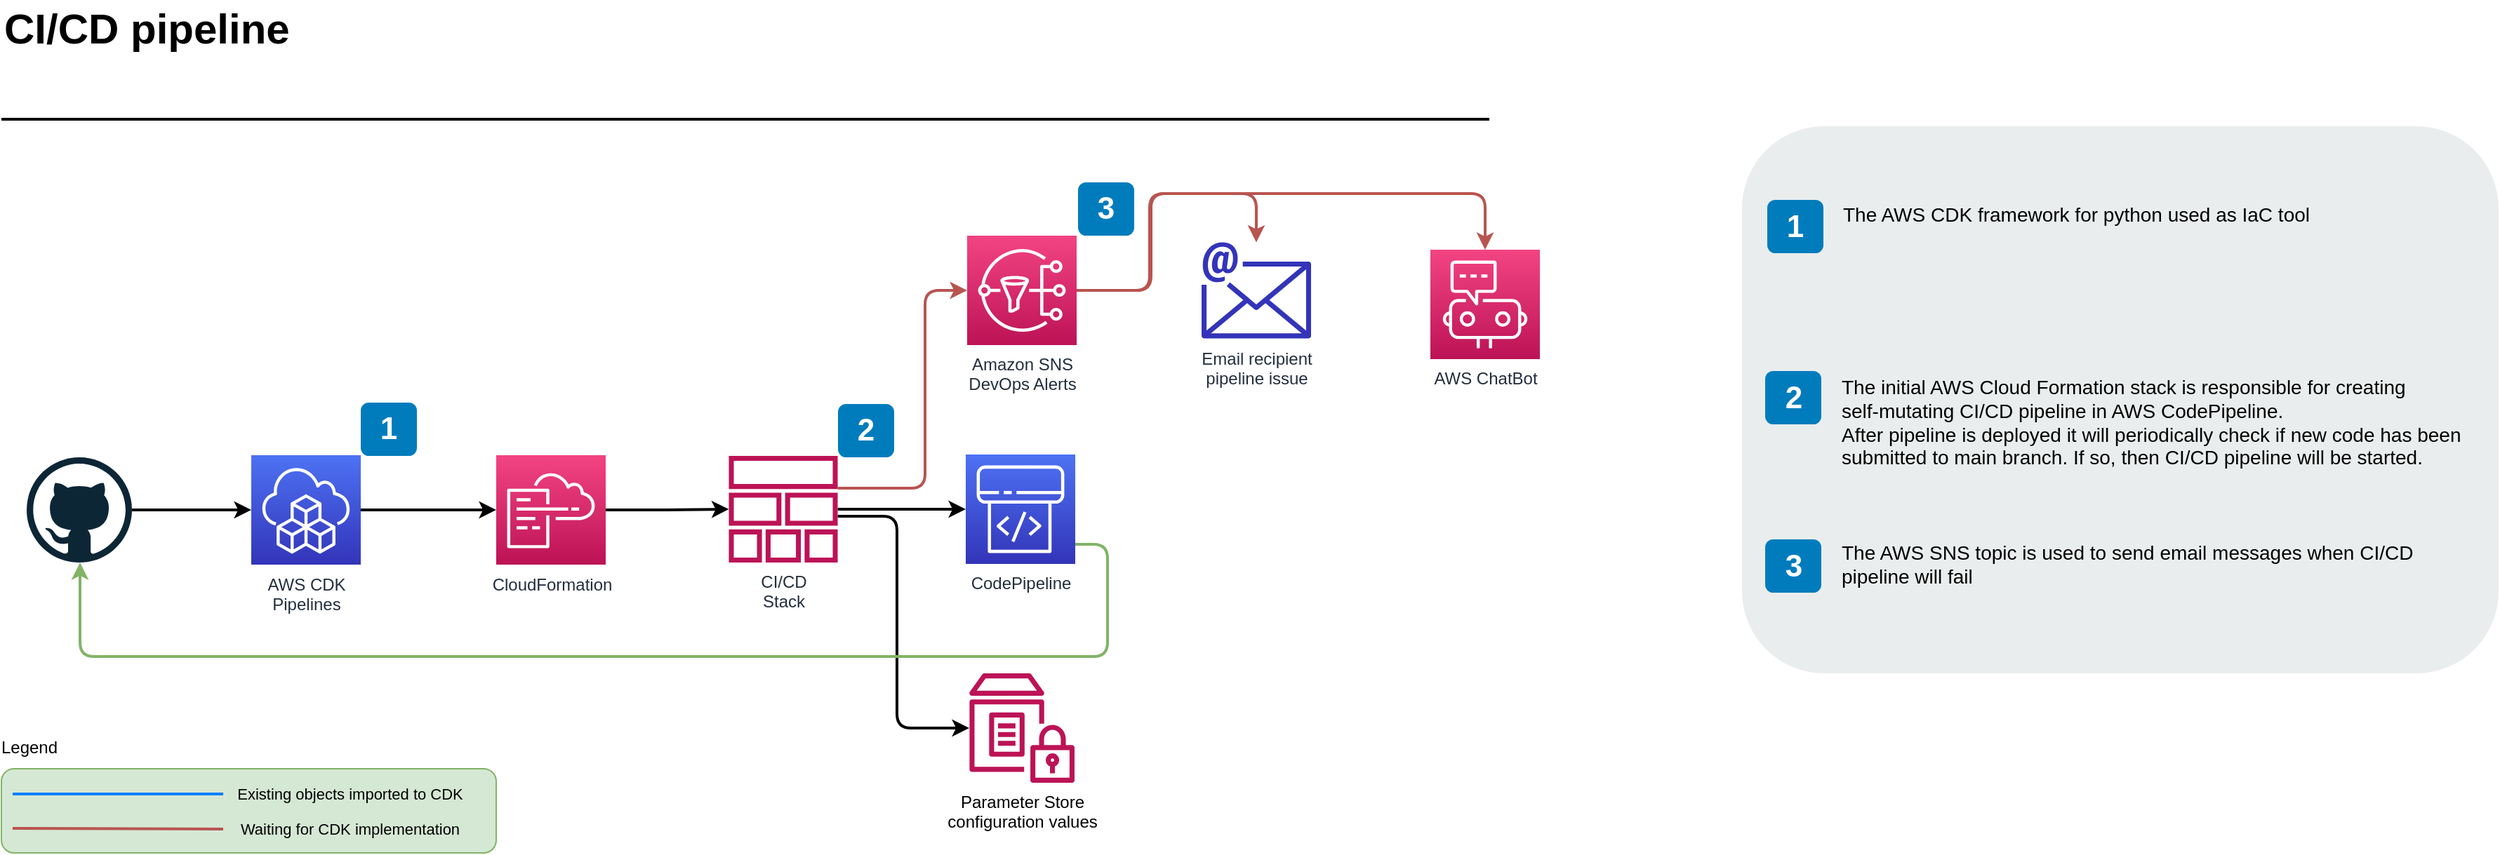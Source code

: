 <mxfile version="21.2.8" type="device" pages="2">
  <diagram id="Ht1M8jgEwFfnCIfOTk4-" name="Pipeline">
    <mxGraphModel dx="1426" dy="878" grid="1" gridSize="10" guides="1" tooltips="1" connect="1" arrows="1" fold="1" page="1" pageScale="1" pageWidth="827" pageHeight="1169" math="0" shadow="0">
      <root>
        <mxCell id="0" />
        <mxCell id="1" parent="0" />
        <mxCell id="-QjtrjUzRDEMRZ5MF8oH-47" value="CI/CD pipeline" style="text;html=1;resizable=0;points=[];autosize=1;align=left;verticalAlign=top;spacingTop=-4;fontSize=30;fontStyle=1;rounded=1;" parent="1" vertex="1">
          <mxGeometry x="30" y="20" width="220" height="40" as="geometry" />
        </mxCell>
        <mxCell id="SCVMTBWpLvtzJIhz15lM-1" value="" style="line;strokeWidth=2;html=1;fontSize=14;rounded=1;" parent="1" vertex="1">
          <mxGeometry x="30" y="100" width="1060" height="10" as="geometry" />
        </mxCell>
        <mxCell id="7OVz4w7n9kzEPWy-4BBC-3" value="" style="whiteSpace=wrap;html=1;fillColor=#EAEDED;fontSize=22;fontColor=#FFFFFF;strokeColor=none;labelBackgroundColor=none;rounded=1;" parent="1" vertex="1">
          <mxGeometry x="1270" y="110" width="539" height="390" as="geometry" />
        </mxCell>
        <mxCell id="7OVz4w7n9kzEPWy-4BBC-4" value="1" style="whiteSpace=wrap;html=1;fillColor=#007CBD;strokeColor=none;fontColor=#FFFFFF;fontStyle=1;fontSize=22;labelBackgroundColor=none;rounded=1;" parent="1" vertex="1">
          <mxGeometry x="1288" y="162.5" width="40" height="38" as="geometry" />
        </mxCell>
        <mxCell id="7OVz4w7n9kzEPWy-4BBC-5" value="2" style="whiteSpace=wrap;html=1;fillColor=#007CBD;strokeColor=none;fontColor=#FFFFFF;fontStyle=1;fontSize=22;labelBackgroundColor=none;rounded=1;" parent="1" vertex="1">
          <mxGeometry x="1286.5" y="284.5" width="40" height="38" as="geometry" />
        </mxCell>
        <mxCell id="7OVz4w7n9kzEPWy-4BBC-6" value="3" style="whiteSpace=wrap;html=1;fillColor=#007CBD;strokeColor=none;fontColor=#FFFFFF;fontStyle=1;fontSize=22;labelBackgroundColor=none;rounded=1;" parent="1" vertex="1">
          <mxGeometry x="1286.5" y="404.5" width="40" height="38" as="geometry" />
        </mxCell>
        <mxCell id="7OVz4w7n9kzEPWy-4BBC-13" value="&lt;span&gt;The AWS CDK framework for python used as IaC tool&lt;/span&gt;" style="text;html=1;align=left;verticalAlign=top;spacingTop=-4;fontSize=14;labelBackgroundColor=none;whiteSpace=wrap;rounded=1;" parent="1" vertex="1">
          <mxGeometry x="1339.5" y="162" width="449" height="118" as="geometry" />
        </mxCell>
        <mxCell id="7OVz4w7n9kzEPWy-4BBC-14" value="&lt;span&gt;The initial AWS Cloud Formation stack is responsible for creating&lt;br&gt;&lt;/span&gt;self-mutating CI/CD pipeline in AWS CodePipeline.&lt;br&gt;After pipeline is deployed it will periodically check if new code has been&lt;br&gt;submitted to main branch. If so, then CI/CD pipeline will be started." style="text;html=1;align=left;verticalAlign=top;spacingTop=-4;fontSize=14;labelBackgroundColor=none;whiteSpace=wrap;rounded=1;" parent="1" vertex="1">
          <mxGeometry x="1338.5" y="285" width="450" height="115" as="geometry" />
        </mxCell>
        <mxCell id="7OVz4w7n9kzEPWy-4BBC-15" value="The AWS SNS topic is used to send email messages when CI/CD&lt;br&gt;pipeline will fail" style="text;html=1;align=left;verticalAlign=top;spacingTop=-4;fontSize=14;labelBackgroundColor=none;whiteSpace=wrap;rounded=1;" parent="1" vertex="1">
          <mxGeometry x="1338.5" y="403" width="450" height="117" as="geometry" />
        </mxCell>
        <mxCell id="1Oz-pY8P28s77KFNQs1R-18" style="edgeStyle=orthogonalEdgeStyle;orthogonalLoop=1;jettySize=auto;html=1;strokeWidth=2;fillColor=#f8cecc;strokeColor=#b85450;" parent="1" source="UEzPUAAOIrF-is8g5C7q-17" target="1Oz-pY8P28s77KFNQs1R-17" edge="1">
          <mxGeometry relative="1" as="geometry">
            <Array as="points">
              <mxPoint x="848" y="227" />
              <mxPoint x="848" y="158" />
              <mxPoint x="924" y="158" />
            </Array>
          </mxGeometry>
        </mxCell>
        <mxCell id="nE3y3Rz7_iemcY76e0ns-4" style="edgeStyle=orthogonalEdgeStyle;rounded=1;orthogonalLoop=1;jettySize=auto;html=1;strokeWidth=2;fillColor=#f8cecc;strokeColor=#b85450;" parent="1" source="UEzPUAAOIrF-is8g5C7q-17" target="nE3y3Rz7_iemcY76e0ns-3" edge="1">
          <mxGeometry relative="1" as="geometry">
            <Array as="points">
              <mxPoint x="849" y="227" />
              <mxPoint x="849" y="158" />
              <mxPoint x="1087" y="158" />
            </Array>
          </mxGeometry>
        </mxCell>
        <mxCell id="UEzPUAAOIrF-is8g5C7q-17" value="Amazon SNS&lt;br&gt;DevOps Alerts" style="outlineConnect=0;fontColor=#232F3E;gradientColor=#F34482;gradientDirection=north;fillColor=#BC1356;strokeColor=#ffffff;dashed=0;verticalLabelPosition=bottom;verticalAlign=top;align=center;html=1;fontSize=12;fontStyle=0;aspect=fixed;shape=mxgraph.aws4.resourceIcon;resIcon=mxgraph.aws4.sns;rounded=1;" parent="1" vertex="1">
          <mxGeometry x="718" y="188" width="78" height="78" as="geometry" />
        </mxCell>
        <mxCell id="1Oz-pY8P28s77KFNQs1R-8" style="edgeStyle=orthogonalEdgeStyle;orthogonalLoop=1;jettySize=auto;html=1;entryX=0;entryY=0.5;entryDx=0;entryDy=0;entryPerimeter=0;strokeWidth=2;" parent="1" source="vGNN6dF9KQB826ARlyIF-1" target="1Oz-pY8P28s77KFNQs1R-1" edge="1">
          <mxGeometry relative="1" as="geometry" />
        </mxCell>
        <mxCell id="vGNN6dF9KQB826ARlyIF-1" value="" style="dashed=0;outlineConnect=0;html=1;align=center;labelPosition=center;verticalLabelPosition=bottom;verticalAlign=top;shape=mxgraph.weblogos.github;rounded=1;" parent="1" vertex="1">
          <mxGeometry x="48" y="346" width="75" height="75" as="geometry" />
        </mxCell>
        <mxCell id="1Oz-pY8P28s77KFNQs1R-9" style="edgeStyle=orthogonalEdgeStyle;orthogonalLoop=1;jettySize=auto;html=1;strokeWidth=2;" parent="1" source="1Oz-pY8P28s77KFNQs1R-1" target="1Oz-pY8P28s77KFNQs1R-2" edge="1">
          <mxGeometry relative="1" as="geometry" />
        </mxCell>
        <mxCell id="1Oz-pY8P28s77KFNQs1R-1" value="AWS CDK&lt;br&gt;Pipelines" style="points=[[0,0,0],[0.25,0,0],[0.5,0,0],[0.75,0,0],[1,0,0],[0,1,0],[0.25,1,0],[0.5,1,0],[0.75,1,0],[1,1,0],[0,0.25,0],[0,0.5,0],[0,0.75,0],[1,0.25,0],[1,0.5,0],[1,0.75,0]];outlineConnect=0;fontColor=#232F3E;gradientColor=#4D72F3;gradientDirection=north;fillColor=#3334B9;strokeColor=#ffffff;dashed=0;verticalLabelPosition=bottom;verticalAlign=top;align=center;html=1;fontSize=12;fontStyle=0;aspect=fixed;shape=mxgraph.aws4.resourceIcon;resIcon=mxgraph.aws4.cloud_development_kit;rounded=1;" parent="1" vertex="1">
          <mxGeometry x="208" y="344.5" width="78" height="78" as="geometry" />
        </mxCell>
        <mxCell id="1Oz-pY8P28s77KFNQs1R-10" style="edgeStyle=orthogonalEdgeStyle;orthogonalLoop=1;jettySize=auto;html=1;strokeWidth=2;" parent="1" source="1Oz-pY8P28s77KFNQs1R-2" target="1Oz-pY8P28s77KFNQs1R-3" edge="1">
          <mxGeometry relative="1" as="geometry" />
        </mxCell>
        <mxCell id="1Oz-pY8P28s77KFNQs1R-2" value="CloudFormation" style="points=[[0,0,0],[0.25,0,0],[0.5,0,0],[0.75,0,0],[1,0,0],[0,1,0],[0.25,1,0],[0.5,1,0],[0.75,1,0],[1,1,0],[0,0.25,0],[0,0.5,0],[0,0.75,0],[1,0.25,0],[1,0.5,0],[1,0.75,0]];points=[[0,0,0],[0.25,0,0],[0.5,0,0],[0.75,0,0],[1,0,0],[0,1,0],[0.25,1,0],[0.5,1,0],[0.75,1,0],[1,1,0],[0,0.25,0],[0,0.5,0],[0,0.75,0],[1,0.25,0],[1,0.5,0],[1,0.75,0]];outlineConnect=0;fontColor=#232F3E;gradientColor=#F34482;gradientDirection=north;fillColor=#BC1356;strokeColor=#ffffff;dashed=0;verticalLabelPosition=bottom;verticalAlign=top;align=center;html=1;fontSize=12;fontStyle=0;aspect=fixed;shape=mxgraph.aws4.resourceIcon;resIcon=mxgraph.aws4.cloudformation;rounded=1;" parent="1" vertex="1">
          <mxGeometry x="382.5" y="344.5" width="78" height="78" as="geometry" />
        </mxCell>
        <mxCell id="1Oz-pY8P28s77KFNQs1R-11" style="edgeStyle=orthogonalEdgeStyle;orthogonalLoop=1;jettySize=auto;html=1;strokeWidth=2;" parent="1" source="1Oz-pY8P28s77KFNQs1R-3" target="1Oz-pY8P28s77KFNQs1R-4" edge="1">
          <mxGeometry relative="1" as="geometry" />
        </mxCell>
        <mxCell id="1Oz-pY8P28s77KFNQs1R-16" style="edgeStyle=orthogonalEdgeStyle;orthogonalLoop=1;jettySize=auto;html=1;strokeWidth=2;fillColor=#f8cecc;strokeColor=#b85450;" parent="1" source="1Oz-pY8P28s77KFNQs1R-3" target="UEzPUAAOIrF-is8g5C7q-17" edge="1">
          <mxGeometry relative="1" as="geometry">
            <Array as="points">
              <mxPoint x="688" y="368" />
              <mxPoint x="688" y="227" />
            </Array>
          </mxGeometry>
        </mxCell>
        <mxCell id="nE3y3Rz7_iemcY76e0ns-11" style="edgeStyle=orthogonalEdgeStyle;rounded=1;orthogonalLoop=1;jettySize=auto;html=1;strokeWidth=2;" parent="1" source="1Oz-pY8P28s77KFNQs1R-3" target="nE3y3Rz7_iemcY76e0ns-8" edge="1">
          <mxGeometry relative="1" as="geometry">
            <Array as="points">
              <mxPoint x="668" y="388" />
              <mxPoint x="668" y="539" />
            </Array>
          </mxGeometry>
        </mxCell>
        <mxCell id="1Oz-pY8P28s77KFNQs1R-3" value="CI/CD&lt;br&gt;Stack" style="outlineConnect=0;fontColor=#232F3E;gradientColor=none;fillColor=#BC1356;strokeColor=none;dashed=0;verticalLabelPosition=bottom;verticalAlign=top;align=center;html=1;fontSize=12;fontStyle=0;aspect=fixed;pointerEvents=1;shape=mxgraph.aws4.stack;rounded=1;" parent="1" vertex="1">
          <mxGeometry x="548" y="345" width="78" height="76" as="geometry" />
        </mxCell>
        <mxCell id="1Oz-pY8P28s77KFNQs1R-21" style="edgeStyle=orthogonalEdgeStyle;orthogonalLoop=1;jettySize=auto;html=1;strokeWidth=2;fillColor=#d5e8d4;strokeColor=#82b366;" parent="1" source="1Oz-pY8P28s77KFNQs1R-4" target="vGNN6dF9KQB826ARlyIF-1" edge="1">
          <mxGeometry relative="1" as="geometry">
            <Array as="points">
              <mxPoint x="818" y="408" />
              <mxPoint x="818" y="488" />
              <mxPoint x="86" y="488" />
            </Array>
          </mxGeometry>
        </mxCell>
        <mxCell id="1Oz-pY8P28s77KFNQs1R-4" value="CodePipeline" style="points=[[0,0,0],[0.25,0,0],[0.5,0,0],[0.75,0,0],[1,0,0],[0,1,0],[0.25,1,0],[0.5,1,0],[0.75,1,0],[1,1,0],[0,0.25,0],[0,0.5,0],[0,0.75,0],[1,0.25,0],[1,0.5,0],[1,0.75,0]];outlineConnect=0;fontColor=#232F3E;gradientColor=#4D72F3;gradientDirection=north;fillColor=#3334B9;strokeColor=#ffffff;dashed=0;verticalLabelPosition=bottom;verticalAlign=top;align=center;html=1;fontSize=12;fontStyle=0;aspect=fixed;shape=mxgraph.aws4.resourceIcon;resIcon=mxgraph.aws4.codepipeline;rounded=1;" parent="1" vertex="1">
          <mxGeometry x="717" y="344" width="78" height="78" as="geometry" />
        </mxCell>
        <mxCell id="1Oz-pY8P28s77KFNQs1R-17" value="Email recipient&lt;br&gt;pipeline issue" style="outlineConnect=0;fontColor=#232F3E;gradientColor=none;fillColor=#3334B9;strokeColor=none;dashed=0;verticalLabelPosition=bottom;verticalAlign=top;align=center;html=1;fontSize=12;fontStyle=0;aspect=fixed;pointerEvents=1;shape=mxgraph.aws4.email;rounded=1;" parent="1" vertex="1">
          <mxGeometry x="885" y="192.5" width="78" height="69" as="geometry" />
        </mxCell>
        <mxCell id="1Oz-pY8P28s77KFNQs1R-40" value="1" style="whiteSpace=wrap;html=1;fillColor=#007CBD;strokeColor=none;fontColor=#FFFFFF;fontStyle=1;fontSize=22;labelBackgroundColor=none;rounded=1;" parent="1" vertex="1">
          <mxGeometry x="286" y="307" width="40" height="38" as="geometry" />
        </mxCell>
        <mxCell id="1Oz-pY8P28s77KFNQs1R-47" value="" style="rounded=1;whiteSpace=wrap;html=1;fillColor=#d5e8d4;strokeColor=#82b366;" parent="1" vertex="1">
          <mxGeometry x="30" y="568" width="352.5" height="60" as="geometry" />
        </mxCell>
        <mxCell id="1Oz-pY8P28s77KFNQs1R-41" value="2" style="whiteSpace=wrap;html=1;fillColor=#007CBD;strokeColor=none;fontColor=#FFFFFF;fontStyle=1;fontSize=22;labelBackgroundColor=none;rounded=1;" parent="1" vertex="1">
          <mxGeometry x="626" y="308" width="40" height="38" as="geometry" />
        </mxCell>
        <mxCell id="1Oz-pY8P28s77KFNQs1R-49" value="" style="endArrow=none;html=1;strokeWidth=2;fillColor=#dae8fc;strokeColor=#007FFF;" parent="1" edge="1">
          <mxGeometry width="50" height="50" relative="1" as="geometry">
            <mxPoint x="38" y="586" as="sourcePoint" />
            <mxPoint x="188" y="586" as="targetPoint" />
          </mxGeometry>
        </mxCell>
        <mxCell id="1Oz-pY8P28s77KFNQs1R-50" value="Existing objects imported to CDK" style="edgeLabel;html=1;align=center;verticalAlign=middle;resizable=0;points=[];labelBackgroundColor=none;" parent="1Oz-pY8P28s77KFNQs1R-49" vertex="1" connectable="0">
          <mxGeometry x="0.303" y="1" relative="1" as="geometry">
            <mxPoint x="142" y="1" as="offset" />
          </mxGeometry>
        </mxCell>
        <mxCell id="1Oz-pY8P28s77KFNQs1R-51" value="Legend" style="text;html=1;strokeColor=none;fillColor=none;align=center;verticalAlign=middle;whiteSpace=wrap;rounded=0;labelBackgroundColor=none;" parent="1" vertex="1">
          <mxGeometry x="30" y="542.5" width="40" height="20" as="geometry" />
        </mxCell>
        <mxCell id="nE3y3Rz7_iemcY76e0ns-2" value="3" style="whiteSpace=wrap;html=1;fillColor=#007CBD;strokeColor=none;fontColor=#FFFFFF;fontStyle=1;fontSize=22;labelBackgroundColor=none;rounded=1;" parent="1" vertex="1">
          <mxGeometry x="797" y="150" width="40" height="38" as="geometry" />
        </mxCell>
        <mxCell id="nE3y3Rz7_iemcY76e0ns-3" value="AWS ChatBot" style="points=[[0,0,0],[0.25,0,0],[0.5,0,0],[0.75,0,0],[1,0,0],[0,1,0],[0.25,1,0],[0.5,1,0],[0.75,1,0],[1,1,0],[0,0.25,0],[0,0.5,0],[0,0.75,0],[1,0.25,0],[1,0.5,0],[1,0.75,0]];points=[[0,0,0],[0.25,0,0],[0.5,0,0],[0.75,0,0],[1,0,0],[0,1,0],[0.25,1,0],[0.5,1,0],[0.75,1,0],[1,1,0],[0,0.25,0],[0,0.5,0],[0,0.75,0],[1,0.25,0],[1,0.5,0],[1,0.75,0]];outlineConnect=0;fontColor=#232F3E;gradientColor=#F34482;gradientDirection=north;fillColor=#BC1356;strokeColor=#ffffff;dashed=0;verticalLabelPosition=bottom;verticalAlign=top;align=center;html=1;fontSize=12;fontStyle=0;aspect=fixed;shape=mxgraph.aws4.resourceIcon;resIcon=mxgraph.aws4.chatbot;" parent="1" vertex="1">
          <mxGeometry x="1048" y="198" width="78" height="78" as="geometry" />
        </mxCell>
        <mxCell id="nE3y3Rz7_iemcY76e0ns-5" value="" style="endArrow=none;html=1;strokeWidth=2;fillColor=#f8cecc;strokeColor=#b85450;" parent="1" edge="1">
          <mxGeometry width="50" height="50" relative="1" as="geometry">
            <mxPoint x="38" y="610.5" as="sourcePoint" />
            <mxPoint x="188" y="611" as="targetPoint" />
          </mxGeometry>
        </mxCell>
        <mxCell id="nE3y3Rz7_iemcY76e0ns-6" value="Waiting for CDK implementation" style="edgeLabel;html=1;align=center;verticalAlign=middle;resizable=0;points=[];labelBackgroundColor=none;" parent="1" vertex="1" connectable="0">
          <mxGeometry x="278" y="610.5" as="geometry" />
        </mxCell>
        <mxCell id="nE3y3Rz7_iemcY76e0ns-8" value="&lt;font color=&quot;#000000&quot;&gt;Parameter Store&lt;br&gt;configuration values&lt;/font&gt;" style="outlineConnect=0;fontColor=#232F3E;gradientColor=none;fillColor=#BC1356;strokeColor=none;dashed=0;verticalLabelPosition=bottom;verticalAlign=top;align=center;html=1;fontSize=12;fontStyle=0;aspect=fixed;pointerEvents=1;shape=mxgraph.aws4.parameter_store;rounded=1;" parent="1" vertex="1">
          <mxGeometry x="719.5" y="500" width="75" height="78" as="geometry" />
        </mxCell>
      </root>
    </mxGraphModel>
  </diagram>
  <diagram id="x_2uRzbN9rN5pu0GddbS" name="Plugins: pipeline trigger">
    <mxGraphModel dx="1426" dy="878" grid="1" gridSize="10" guides="1" tooltips="1" connect="1" arrows="1" fold="1" page="1" pageScale="1" pageWidth="827" pageHeight="1169" math="0" shadow="0">
      <root>
        <mxCell id="0" />
        <mxCell id="1" parent="0" />
        <mxCell id="MTSceiyK_aBg8VxJ-9Zl-7" style="edgeStyle=orthogonalEdgeStyle;rounded=1;orthogonalLoop=1;jettySize=auto;html=1;strokeWidth=2;" parent="1" source="83LvEBSTGbNbLr3HH4UA-1" target="MTSceiyK_aBg8VxJ-9Zl-4" edge="1">
          <mxGeometry relative="1" as="geometry">
            <Array as="points">
              <mxPoint x="160" y="199" />
              <mxPoint x="160" y="199" />
            </Array>
          </mxGeometry>
        </mxCell>
        <mxCell id="MTSceiyK_aBg8VxJ-9Zl-12" value="Pipeline status" style="edgeLabel;html=1;align=center;verticalAlign=middle;resizable=0;points=[];" parent="MTSceiyK_aBg8VxJ-9Zl-7" vertex="1" connectable="0">
          <mxGeometry x="-0.439" y="2" relative="1" as="geometry">
            <mxPoint x="37" y="13" as="offset" />
          </mxGeometry>
        </mxCell>
        <mxCell id="83LvEBSTGbNbLr3HH4UA-1" value="Upstream&lt;br&gt;CI/CD pipeline" style="points=[[0,0,0],[0.25,0,0],[0.5,0,0],[0.75,0,0],[1,0,0],[0,1,0],[0.25,1,0],[0.5,1,0],[0.75,1,0],[1,1,0],[0,0.25,0],[0,0.5,0],[0,0.75,0],[1,0.25,0],[1,0.5,0],[1,0.75,0]];outlineConnect=0;fontColor=#232F3E;gradientColor=#4D72F3;gradientDirection=north;fillColor=#3334B9;strokeColor=#ffffff;dashed=0;verticalLabelPosition=bottom;verticalAlign=top;align=center;html=1;fontSize=12;fontStyle=0;aspect=fixed;shape=mxgraph.aws4.resourceIcon;resIcon=mxgraph.aws4.codepipeline;rounded=1;" parent="1" vertex="1">
          <mxGeometry x="40" y="160" width="78" height="78" as="geometry" />
        </mxCell>
        <mxCell id="MTSceiyK_aBg8VxJ-9Zl-1" value="CI/CD pipeline trigger" style="text;html=1;resizable=0;points=[];autosize=1;align=left;verticalAlign=top;spacingTop=-4;fontSize=30;fontStyle=1;rounded=1;" parent="1" vertex="1">
          <mxGeometry x="20" y="10" width="330" height="40" as="geometry" />
        </mxCell>
        <mxCell id="MTSceiyK_aBg8VxJ-9Zl-3" value="" style="line;strokeWidth=2;html=1;fontSize=14;rounded=1;" parent="1" vertex="1">
          <mxGeometry x="20" y="90" width="780" height="10" as="geometry" />
        </mxCell>
        <mxCell id="MTSceiyK_aBg8VxJ-9Zl-10" style="edgeStyle=orthogonalEdgeStyle;rounded=1;orthogonalLoop=1;jettySize=auto;html=1;strokeWidth=2;" parent="1" source="MTSceiyK_aBg8VxJ-9Zl-4" target="MTSceiyK_aBg8VxJ-9Zl-5" edge="1">
          <mxGeometry relative="1" as="geometry" />
        </mxCell>
        <mxCell id="MTSceiyK_aBg8VxJ-9Zl-13" value="Status SUCCEEDED" style="edgeLabel;html=1;align=center;verticalAlign=middle;resizable=0;points=[];" parent="MTSceiyK_aBg8VxJ-9Zl-10" vertex="1" connectable="0">
          <mxGeometry x="-0.099" y="-1" relative="1" as="geometry">
            <mxPoint y="10" as="offset" />
          </mxGeometry>
        </mxCell>
        <mxCell id="MTSceiyK_aBg8VxJ-9Zl-4" value="SNS Topic&lt;br&gt;pipeline status" style="sketch=0;points=[[0,0,0],[0.25,0,0],[0.5,0,0],[0.75,0,0],[1,0,0],[0,1,0],[0.25,1,0],[0.5,1,0],[0.75,1,0],[1,1,0],[0,0.25,0],[0,0.5,0],[0,0.75,0],[1,0.25,0],[1,0.5,0],[1,0.75,0]];outlineConnect=0;fontColor=#232F3E;gradientColor=#FF4F8B;gradientDirection=north;fillColor=#BC1356;strokeColor=#ffffff;dashed=0;verticalLabelPosition=bottom;verticalAlign=top;align=center;html=1;fontSize=12;fontStyle=0;aspect=fixed;shape=mxgraph.aws4.resourceIcon;resIcon=mxgraph.aws4.sns;" parent="1" vertex="1">
          <mxGeometry x="240" y="160" width="78" height="78" as="geometry" />
        </mxCell>
        <mxCell id="MTSceiyK_aBg8VxJ-9Zl-11" style="edgeStyle=orthogonalEdgeStyle;rounded=1;orthogonalLoop=1;jettySize=auto;html=1;strokeWidth=2;" parent="1" source="MTSceiyK_aBg8VxJ-9Zl-5" target="MTSceiyK_aBg8VxJ-9Zl-6" edge="1">
          <mxGeometry relative="1" as="geometry" />
        </mxCell>
        <mxCell id="MTSceiyK_aBg8VxJ-9Zl-14" value="Start Pipeline" style="edgeLabel;html=1;align=center;verticalAlign=middle;resizable=0;points=[];" parent="MTSceiyK_aBg8VxJ-9Zl-11" vertex="1" connectable="0">
          <mxGeometry x="-0.173" y="-2" relative="1" as="geometry">
            <mxPoint x="5" y="9" as="offset" />
          </mxGeometry>
        </mxCell>
        <mxCell id="MTSceiyK_aBg8VxJ-9Zl-5" value="Lambda function&lt;br&gt;pipeline trigger" style="sketch=0;points=[[0,0,0],[0.25,0,0],[0.5,0,0],[0.75,0,0],[1,0,0],[0,1,0],[0.25,1,0],[0.5,1,0],[0.75,1,0],[1,1,0],[0,0.25,0],[0,0.5,0],[0,0.75,0],[1,0.25,0],[1,0.5,0],[1,0.75,0]];outlineConnect=0;fontColor=#232F3E;gradientColor=#F78E04;gradientDirection=north;fillColor=#D05C17;strokeColor=#ffffff;dashed=0;verticalLabelPosition=bottom;verticalAlign=top;align=center;html=1;fontSize=12;fontStyle=0;aspect=fixed;shape=mxgraph.aws4.resourceIcon;resIcon=mxgraph.aws4.lambda;" parent="1" vertex="1">
          <mxGeometry x="440" y="160" width="78" height="78" as="geometry" />
        </mxCell>
        <mxCell id="MTSceiyK_aBg8VxJ-9Zl-6" value="Core&lt;br&gt;CI/CD pipeline" style="points=[[0,0,0],[0.25,0,0],[0.5,0,0],[0.75,0,0],[1,0,0],[0,1,0],[0.25,1,0],[0.5,1,0],[0.75,1,0],[1,1,0],[0,0.25,0],[0,0.5,0],[0,0.75,0],[1,0.25,0],[1,0.5,0],[1,0.75,0]];outlineConnect=0;fontColor=#232F3E;gradientColor=#4D72F3;gradientDirection=north;fillColor=#3334B9;strokeColor=#ffffff;dashed=0;verticalLabelPosition=bottom;verticalAlign=top;align=center;html=1;fontSize=12;fontStyle=0;aspect=fixed;shape=mxgraph.aws4.resourceIcon;resIcon=mxgraph.aws4.codepipeline;rounded=1;" parent="1" vertex="1">
          <mxGeometry x="640" y="160" width="78" height="78" as="geometry" />
        </mxCell>
      </root>
    </mxGraphModel>
  </diagram>
</mxfile>
